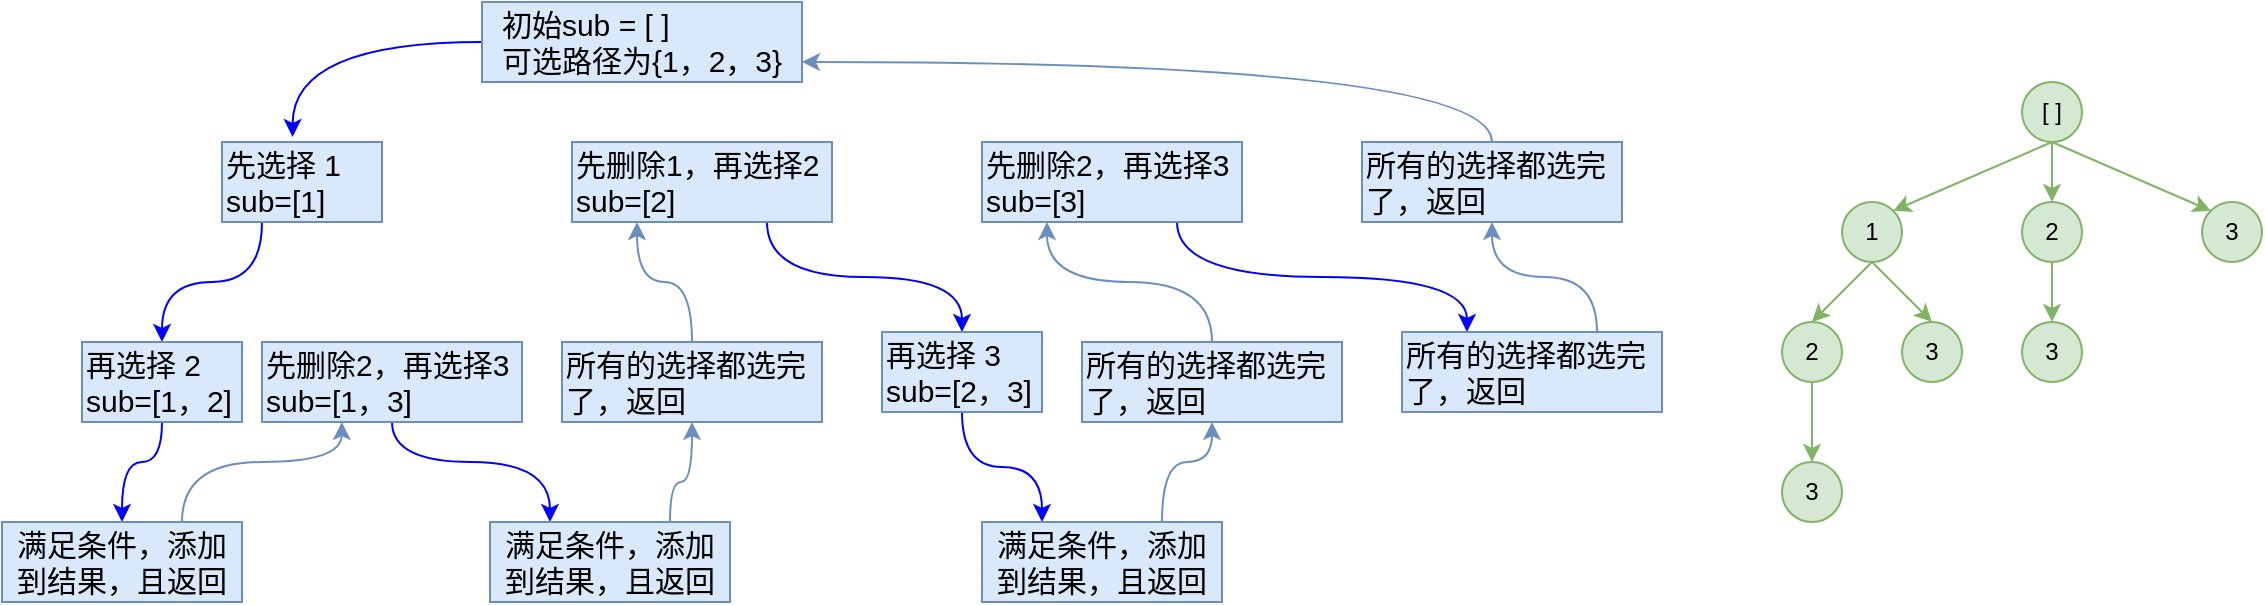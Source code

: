 <mxfile version="14.6.9" type="github">
  <diagram id="CN1HLaTHvXJTSerCfDR8" name="第 1 页">
    <mxGraphModel dx="1117" dy="637" grid="1" gridSize="10" guides="1" tooltips="1" connect="1" arrows="1" fold="1" page="1" pageScale="1" pageWidth="827" pageHeight="1169" math="0" shadow="0">
      <root>
        <mxCell id="0" />
        <mxCell id="1" parent="0" />
        <mxCell id="6P1iUBZrjP9FAu_aTaxR-9" style="edgeStyle=orthogonalEdgeStyle;rounded=0;orthogonalLoop=1;jettySize=auto;html=1;exitX=0.5;exitY=1;exitDx=0;exitDy=0;entryX=0.5;entryY=0;entryDx=0;entryDy=0;fillColor=#d5e8d4;strokeColor=#82b366;" edge="1" parent="1" source="6P1iUBZrjP9FAu_aTaxR-1" target="6P1iUBZrjP9FAu_aTaxR-3">
          <mxGeometry relative="1" as="geometry" />
        </mxCell>
        <mxCell id="6P1iUBZrjP9FAu_aTaxR-11" style="edgeStyle=none;rounded=0;orthogonalLoop=1;jettySize=auto;html=1;exitX=0.5;exitY=1;exitDx=0;exitDy=0;entryX=1;entryY=0;entryDx=0;entryDy=0;fillColor=#d5e8d4;strokeColor=#82b366;" edge="1" parent="1" source="6P1iUBZrjP9FAu_aTaxR-1" target="6P1iUBZrjP9FAu_aTaxR-2">
          <mxGeometry relative="1" as="geometry" />
        </mxCell>
        <mxCell id="6P1iUBZrjP9FAu_aTaxR-12" style="edgeStyle=none;rounded=0;orthogonalLoop=1;jettySize=auto;html=1;exitX=0.5;exitY=1;exitDx=0;exitDy=0;entryX=0;entryY=0;entryDx=0;entryDy=0;fillColor=#d5e8d4;strokeColor=#82b366;" edge="1" parent="1" source="6P1iUBZrjP9FAu_aTaxR-1" target="6P1iUBZrjP9FAu_aTaxR-4">
          <mxGeometry relative="1" as="geometry" />
        </mxCell>
        <mxCell id="6P1iUBZrjP9FAu_aTaxR-1" value="[ ]" style="ellipse;whiteSpace=wrap;html=1;aspect=fixed;fillColor=#d5e8d4;strokeColor=#82b366;" vertex="1" parent="1">
          <mxGeometry x="1060" y="170" width="30" height="30" as="geometry" />
        </mxCell>
        <mxCell id="6P1iUBZrjP9FAu_aTaxR-13" style="edgeStyle=none;rounded=0;orthogonalLoop=1;jettySize=auto;html=1;exitX=0.5;exitY=1;exitDx=0;exitDy=0;entryX=0.5;entryY=0;entryDx=0;entryDy=0;fillColor=#d5e8d4;strokeColor=#82b366;" edge="1" parent="1" source="6P1iUBZrjP9FAu_aTaxR-2" target="6P1iUBZrjP9FAu_aTaxR-5">
          <mxGeometry relative="1" as="geometry" />
        </mxCell>
        <mxCell id="6P1iUBZrjP9FAu_aTaxR-14" style="edgeStyle=none;rounded=0;orthogonalLoop=1;jettySize=auto;html=1;exitX=0.5;exitY=1;exitDx=0;exitDy=0;entryX=0.5;entryY=0;entryDx=0;entryDy=0;fillColor=#d5e8d4;strokeColor=#82b366;" edge="1" parent="1" source="6P1iUBZrjP9FAu_aTaxR-2" target="6P1iUBZrjP9FAu_aTaxR-6">
          <mxGeometry relative="1" as="geometry">
            <mxPoint x="1011" y="289" as="targetPoint" />
          </mxGeometry>
        </mxCell>
        <mxCell id="6P1iUBZrjP9FAu_aTaxR-2" value="1" style="ellipse;whiteSpace=wrap;html=1;aspect=fixed;fillColor=#d5e8d4;strokeColor=#82b366;" vertex="1" parent="1">
          <mxGeometry x="970" y="230" width="30" height="30" as="geometry" />
        </mxCell>
        <mxCell id="6P1iUBZrjP9FAu_aTaxR-15" style="edgeStyle=none;rounded=0;orthogonalLoop=1;jettySize=auto;html=1;exitX=0.5;exitY=1;exitDx=0;exitDy=0;entryX=0.5;entryY=0;entryDx=0;entryDy=0;fillColor=#d5e8d4;strokeColor=#82b366;" edge="1" parent="1" source="6P1iUBZrjP9FAu_aTaxR-3" target="6P1iUBZrjP9FAu_aTaxR-7">
          <mxGeometry relative="1" as="geometry" />
        </mxCell>
        <mxCell id="6P1iUBZrjP9FAu_aTaxR-3" value="2" style="ellipse;whiteSpace=wrap;html=1;aspect=fixed;fillColor=#d5e8d4;strokeColor=#82b366;" vertex="1" parent="1">
          <mxGeometry x="1060" y="230" width="30" height="30" as="geometry" />
        </mxCell>
        <mxCell id="6P1iUBZrjP9FAu_aTaxR-4" value="3" style="ellipse;whiteSpace=wrap;html=1;aspect=fixed;fillColor=#d5e8d4;strokeColor=#82b366;" vertex="1" parent="1">
          <mxGeometry x="1150" y="230" width="30" height="30" as="geometry" />
        </mxCell>
        <mxCell id="6P1iUBZrjP9FAu_aTaxR-16" style="edgeStyle=none;rounded=0;orthogonalLoop=1;jettySize=auto;html=1;exitX=0.5;exitY=1;exitDx=0;exitDy=0;entryX=0.5;entryY=0;entryDx=0;entryDy=0;fillColor=#d5e8d4;strokeColor=#82b366;" edge="1" parent="1" source="6P1iUBZrjP9FAu_aTaxR-5" target="6P1iUBZrjP9FAu_aTaxR-8">
          <mxGeometry relative="1" as="geometry" />
        </mxCell>
        <mxCell id="6P1iUBZrjP9FAu_aTaxR-5" value="2" style="ellipse;whiteSpace=wrap;html=1;aspect=fixed;fillColor=#d5e8d4;strokeColor=#82b366;" vertex="1" parent="1">
          <mxGeometry x="940" y="290" width="30" height="30" as="geometry" />
        </mxCell>
        <mxCell id="6P1iUBZrjP9FAu_aTaxR-6" value="3" style="ellipse;whiteSpace=wrap;html=1;aspect=fixed;fillColor=#d5e8d4;strokeColor=#82b366;" vertex="1" parent="1">
          <mxGeometry x="1000" y="290" width="30" height="30" as="geometry" />
        </mxCell>
        <mxCell id="6P1iUBZrjP9FAu_aTaxR-7" value="3" style="ellipse;whiteSpace=wrap;html=1;aspect=fixed;fillColor=#d5e8d4;strokeColor=#82b366;" vertex="1" parent="1">
          <mxGeometry x="1060" y="290" width="30" height="30" as="geometry" />
        </mxCell>
        <mxCell id="6P1iUBZrjP9FAu_aTaxR-8" value="3" style="ellipse;whiteSpace=wrap;html=1;aspect=fixed;fillColor=#d5e8d4;strokeColor=#82b366;" vertex="1" parent="1">
          <mxGeometry x="940" y="360" width="30" height="30" as="geometry" />
        </mxCell>
        <mxCell id="6P1iUBZrjP9FAu_aTaxR-26" style="edgeStyle=orthogonalEdgeStyle;curved=1;rounded=0;orthogonalLoop=1;jettySize=auto;html=1;exitX=0;exitY=0.5;exitDx=0;exitDy=0;entryX=0.441;entryY=-0.063;entryDx=0;entryDy=0;entryPerimeter=0;fillColor=#dae8fc;strokeColor=#0000FF;" edge="1" parent="1" source="6P1iUBZrjP9FAu_aTaxR-17" target="6P1iUBZrjP9FAu_aTaxR-18">
          <mxGeometry relative="1" as="geometry" />
        </mxCell>
        <mxCell id="6P1iUBZrjP9FAu_aTaxR-17" value="&lt;div style=&quot;text-align: left ; font-size: 15px&quot;&gt;&lt;font style=&quot;font-size: 15px&quot;&gt;初始sub = [ ]&lt;/font&gt;&lt;/div&gt;&lt;font style=&quot;font-size: 15px&quot;&gt;&lt;div style=&quot;text-align: left&quot;&gt;可选路径为{1，2，3}&lt;/div&gt;&lt;/font&gt;" style="text;html=1;strokeColor=#6c8ebf;fillColor=#dae8fc;align=center;verticalAlign=middle;whiteSpace=wrap;rounded=0;" vertex="1" parent="1">
          <mxGeometry x="290" y="130" width="160" height="40" as="geometry" />
        </mxCell>
        <mxCell id="6P1iUBZrjP9FAu_aTaxR-27" style="edgeStyle=orthogonalEdgeStyle;curved=1;rounded=0;orthogonalLoop=1;jettySize=auto;html=1;exitX=0.25;exitY=1;exitDx=0;exitDy=0;entryX=0.5;entryY=0;entryDx=0;entryDy=0;fillColor=#dae8fc;strokeColor=#0000FF;" edge="1" parent="1" source="6P1iUBZrjP9FAu_aTaxR-18" target="6P1iUBZrjP9FAu_aTaxR-19">
          <mxGeometry relative="1" as="geometry">
            <Array as="points">
              <mxPoint x="180" y="270" />
              <mxPoint x="130" y="270" />
            </Array>
          </mxGeometry>
        </mxCell>
        <mxCell id="6P1iUBZrjP9FAu_aTaxR-18" value="&lt;font style=&quot;font-size: 15px&quot;&gt;先选择 1&lt;br&gt;sub=[1]&lt;/font&gt;" style="text;html=1;strokeColor=#6c8ebf;fillColor=#dae8fc;align=left;verticalAlign=middle;whiteSpace=wrap;rounded=0;" vertex="1" parent="1">
          <mxGeometry x="160" y="200" width="80" height="40" as="geometry" />
        </mxCell>
        <mxCell id="6P1iUBZrjP9FAu_aTaxR-28" style="edgeStyle=orthogonalEdgeStyle;curved=1;rounded=0;orthogonalLoop=1;jettySize=auto;html=1;exitX=0.5;exitY=1;exitDx=0;exitDy=0;entryX=0.5;entryY=0;entryDx=0;entryDy=0;fillColor=#dae8fc;strokeColor=#0000FF;" edge="1" parent="1" source="6P1iUBZrjP9FAu_aTaxR-19" target="6P1iUBZrjP9FAu_aTaxR-20">
          <mxGeometry relative="1" as="geometry">
            <Array as="points">
              <mxPoint x="130" y="360" />
              <mxPoint x="110" y="360" />
            </Array>
          </mxGeometry>
        </mxCell>
        <mxCell id="6P1iUBZrjP9FAu_aTaxR-19" value="&lt;font style=&quot;font-size: 15px&quot;&gt;再选择 2&lt;br&gt;sub=[1，2]&lt;/font&gt;" style="text;html=1;strokeColor=#6c8ebf;fillColor=#dae8fc;align=left;verticalAlign=middle;whiteSpace=wrap;rounded=0;" vertex="1" parent="1">
          <mxGeometry x="90" y="300" width="80" height="40" as="geometry" />
        </mxCell>
        <mxCell id="6P1iUBZrjP9FAu_aTaxR-30" style="edgeStyle=orthogonalEdgeStyle;curved=1;rounded=0;orthogonalLoop=1;jettySize=auto;html=1;exitX=0.75;exitY=0;exitDx=0;exitDy=0;entryX=0.307;entryY=1.001;entryDx=0;entryDy=0;entryPerimeter=0;fillColor=#dae8fc;strokeColor=#6c8ebf;" edge="1" parent="1" source="6P1iUBZrjP9FAu_aTaxR-20" target="6P1iUBZrjP9FAu_aTaxR-29">
          <mxGeometry relative="1" as="geometry">
            <Array as="points">
              <mxPoint x="140" y="360" />
              <mxPoint x="220" y="360" />
            </Array>
          </mxGeometry>
        </mxCell>
        <mxCell id="6P1iUBZrjP9FAu_aTaxR-20" value="&lt;span style=&quot;font-size: 15px&quot;&gt;满足条件，添加到结果，且返回&lt;/span&gt;" style="text;html=1;strokeColor=#6c8ebf;fillColor=#dae8fc;align=center;verticalAlign=middle;whiteSpace=wrap;rounded=0;" vertex="1" parent="1">
          <mxGeometry x="50" y="390" width="120" height="40" as="geometry" />
        </mxCell>
        <mxCell id="6P1iUBZrjP9FAu_aTaxR-32" style="edgeStyle=orthogonalEdgeStyle;curved=1;rounded=0;orthogonalLoop=1;jettySize=auto;html=1;exitX=0.5;exitY=1;exitDx=0;exitDy=0;entryX=0.25;entryY=0;entryDx=0;entryDy=0;fillColor=#dae8fc;strokeColor=#0000FF;" edge="1" parent="1" source="6P1iUBZrjP9FAu_aTaxR-29" target="6P1iUBZrjP9FAu_aTaxR-31">
          <mxGeometry relative="1" as="geometry">
            <Array as="points">
              <mxPoint x="245" y="360" />
              <mxPoint x="324" y="360" />
            </Array>
          </mxGeometry>
        </mxCell>
        <mxCell id="6P1iUBZrjP9FAu_aTaxR-29" value="&lt;font style=&quot;font-size: 15px&quot;&gt;先删除2，再选择3&lt;br&gt;sub=[1，3]&lt;/font&gt;" style="text;html=1;strokeColor=#6c8ebf;fillColor=#dae8fc;align=left;verticalAlign=middle;whiteSpace=wrap;rounded=0;" vertex="1" parent="1">
          <mxGeometry x="180" y="300" width="130" height="40" as="geometry" />
        </mxCell>
        <mxCell id="6P1iUBZrjP9FAu_aTaxR-37" style="edgeStyle=orthogonalEdgeStyle;curved=1;rounded=0;orthogonalLoop=1;jettySize=auto;html=1;exitX=0.75;exitY=0;exitDx=0;exitDy=0;entryX=0.5;entryY=1;entryDx=0;entryDy=0;fillColor=#dae8fc;strokeColor=#6c8ebf;" edge="1" parent="1" source="6P1iUBZrjP9FAu_aTaxR-31" target="6P1iUBZrjP9FAu_aTaxR-34">
          <mxGeometry relative="1" as="geometry">
            <Array as="points">
              <mxPoint x="384" y="370" />
              <mxPoint x="395" y="370" />
            </Array>
          </mxGeometry>
        </mxCell>
        <mxCell id="6P1iUBZrjP9FAu_aTaxR-31" value="&lt;span style=&quot;font-size: 15px&quot;&gt;满足条件，添加到结果，且返回&lt;/span&gt;" style="text;html=1;strokeColor=#6c8ebf;fillColor=#dae8fc;align=center;verticalAlign=middle;whiteSpace=wrap;rounded=0;" vertex="1" parent="1">
          <mxGeometry x="294" y="390" width="120" height="40" as="geometry" />
        </mxCell>
        <mxCell id="6P1iUBZrjP9FAu_aTaxR-36" style="edgeStyle=orthogonalEdgeStyle;curved=1;rounded=0;orthogonalLoop=1;jettySize=auto;html=1;exitX=0.5;exitY=0;exitDx=0;exitDy=0;entryX=0.25;entryY=1;entryDx=0;entryDy=0;fillColor=#dae8fc;strokeColor=#6c8ebf;" edge="1" parent="1" source="6P1iUBZrjP9FAu_aTaxR-34" target="6P1iUBZrjP9FAu_aTaxR-35">
          <mxGeometry relative="1" as="geometry" />
        </mxCell>
        <mxCell id="6P1iUBZrjP9FAu_aTaxR-34" value="&lt;span style=&quot;font-size: 15px&quot;&gt;所有的选择都选完了，返回&lt;/span&gt;" style="text;html=1;strokeColor=#6c8ebf;fillColor=#dae8fc;align=left;verticalAlign=middle;whiteSpace=wrap;rounded=0;" vertex="1" parent="1">
          <mxGeometry x="330" y="300" width="130" height="40" as="geometry" />
        </mxCell>
        <mxCell id="6P1iUBZrjP9FAu_aTaxR-39" style="edgeStyle=orthogonalEdgeStyle;curved=1;rounded=0;orthogonalLoop=1;jettySize=auto;html=1;exitX=0.75;exitY=1;exitDx=0;exitDy=0;entryX=0.5;entryY=0;entryDx=0;entryDy=0;fillColor=#dae8fc;strokeColor=#0000FF;" edge="1" parent="1" source="6P1iUBZrjP9FAu_aTaxR-35" target="6P1iUBZrjP9FAu_aTaxR-38">
          <mxGeometry relative="1" as="geometry" />
        </mxCell>
        <mxCell id="6P1iUBZrjP9FAu_aTaxR-35" value="&lt;font style=&quot;font-size: 15px&quot;&gt;先删除1，再选择2&lt;br&gt;sub=[2]&lt;/font&gt;" style="text;html=1;strokeColor=#6c8ebf;fillColor=#dae8fc;align=left;verticalAlign=middle;whiteSpace=wrap;rounded=0;" vertex="1" parent="1">
          <mxGeometry x="335" y="200" width="130" height="40" as="geometry" />
        </mxCell>
        <mxCell id="6P1iUBZrjP9FAu_aTaxR-41" style="edgeStyle=orthogonalEdgeStyle;curved=1;rounded=0;orthogonalLoop=1;jettySize=auto;html=1;exitX=0.5;exitY=1;exitDx=0;exitDy=0;entryX=0.25;entryY=0;entryDx=0;entryDy=0;fillColor=#dae8fc;strokeColor=#0000FF;" edge="1" parent="1" source="6P1iUBZrjP9FAu_aTaxR-38" target="6P1iUBZrjP9FAu_aTaxR-40">
          <mxGeometry relative="1" as="geometry" />
        </mxCell>
        <mxCell id="6P1iUBZrjP9FAu_aTaxR-38" value="&lt;font style=&quot;font-size: 15px&quot;&gt;再选择 3&lt;br&gt;sub=[2，3]&lt;/font&gt;" style="text;html=1;strokeColor=#6c8ebf;fillColor=#dae8fc;align=left;verticalAlign=middle;whiteSpace=wrap;rounded=0;" vertex="1" parent="1">
          <mxGeometry x="490" y="295" width="80" height="40" as="geometry" />
        </mxCell>
        <mxCell id="6P1iUBZrjP9FAu_aTaxR-43" style="edgeStyle=orthogonalEdgeStyle;curved=1;rounded=0;orthogonalLoop=1;jettySize=auto;html=1;exitX=0.75;exitY=0;exitDx=0;exitDy=0;entryX=0.5;entryY=1;entryDx=0;entryDy=0;fillColor=#dae8fc;strokeColor=#6c8ebf;" edge="1" parent="1" source="6P1iUBZrjP9FAu_aTaxR-40" target="6P1iUBZrjP9FAu_aTaxR-42">
          <mxGeometry relative="1" as="geometry">
            <Array as="points">
              <mxPoint x="630" y="360" />
              <mxPoint x="655" y="360" />
            </Array>
          </mxGeometry>
        </mxCell>
        <mxCell id="6P1iUBZrjP9FAu_aTaxR-40" value="&lt;span style=&quot;font-size: 15px&quot;&gt;满足条件，添加到结果，且返回&lt;/span&gt;" style="text;html=1;strokeColor=#6c8ebf;fillColor=#dae8fc;align=center;verticalAlign=middle;whiteSpace=wrap;rounded=0;" vertex="1" parent="1">
          <mxGeometry x="540" y="390" width="120" height="40" as="geometry" />
        </mxCell>
        <mxCell id="6P1iUBZrjP9FAu_aTaxR-44" style="edgeStyle=orthogonalEdgeStyle;curved=1;rounded=0;orthogonalLoop=1;jettySize=auto;html=1;exitX=0.5;exitY=0;exitDx=0;exitDy=0;fillColor=#dae8fc;strokeColor=#6c8ebf;entryX=0.25;entryY=1;entryDx=0;entryDy=0;" edge="1" parent="1" source="6P1iUBZrjP9FAu_aTaxR-42" target="6P1iUBZrjP9FAu_aTaxR-45">
          <mxGeometry relative="1" as="geometry">
            <mxPoint x="600" y="260" as="targetPoint" />
          </mxGeometry>
        </mxCell>
        <mxCell id="6P1iUBZrjP9FAu_aTaxR-42" value="&lt;span style=&quot;font-size: 15px&quot;&gt;所有的选择都选完了，返回&lt;/span&gt;" style="text;html=1;strokeColor=#6c8ebf;fillColor=#dae8fc;align=left;verticalAlign=middle;whiteSpace=wrap;rounded=0;" vertex="1" parent="1">
          <mxGeometry x="590" y="300" width="130" height="40" as="geometry" />
        </mxCell>
        <mxCell id="6P1iUBZrjP9FAu_aTaxR-47" style="edgeStyle=orthogonalEdgeStyle;curved=1;rounded=0;orthogonalLoop=1;jettySize=auto;html=1;exitX=0.75;exitY=1;exitDx=0;exitDy=0;entryX=0.25;entryY=0;entryDx=0;entryDy=0;fillColor=#dae8fc;strokeColor=#0000FF;" edge="1" parent="1" source="6P1iUBZrjP9FAu_aTaxR-45" target="6P1iUBZrjP9FAu_aTaxR-46">
          <mxGeometry relative="1" as="geometry" />
        </mxCell>
        <mxCell id="6P1iUBZrjP9FAu_aTaxR-45" value="&lt;font style=&quot;font-size: 15px&quot;&gt;先删除2，再选择3&lt;br&gt;sub=[3]&lt;/font&gt;" style="text;html=1;strokeColor=#6c8ebf;fillColor=#dae8fc;align=left;verticalAlign=middle;whiteSpace=wrap;rounded=0;" vertex="1" parent="1">
          <mxGeometry x="540" y="200" width="130" height="40" as="geometry" />
        </mxCell>
        <mxCell id="6P1iUBZrjP9FAu_aTaxR-49" style="edgeStyle=orthogonalEdgeStyle;curved=1;rounded=0;orthogonalLoop=1;jettySize=auto;html=1;exitX=0.75;exitY=0;exitDx=0;exitDy=0;entryX=0.5;entryY=1;entryDx=0;entryDy=0;fillColor=#dae8fc;strokeColor=#6c8ebf;" edge="1" parent="1" source="6P1iUBZrjP9FAu_aTaxR-46" target="6P1iUBZrjP9FAu_aTaxR-48">
          <mxGeometry relative="1" as="geometry" />
        </mxCell>
        <mxCell id="6P1iUBZrjP9FAu_aTaxR-46" value="&lt;span style=&quot;font-size: 15px&quot;&gt;所有的选择都选完了，返回&lt;/span&gt;" style="text;html=1;strokeColor=#6c8ebf;fillColor=#dae8fc;align=left;verticalAlign=middle;whiteSpace=wrap;rounded=0;" vertex="1" parent="1">
          <mxGeometry x="750" y="295" width="130" height="40" as="geometry" />
        </mxCell>
        <mxCell id="6P1iUBZrjP9FAu_aTaxR-50" style="edgeStyle=orthogonalEdgeStyle;curved=1;rounded=0;orthogonalLoop=1;jettySize=auto;html=1;exitX=0.5;exitY=0;exitDx=0;exitDy=0;entryX=1;entryY=0.75;entryDx=0;entryDy=0;fillColor=#dae8fc;strokeColor=#6c8ebf;" edge="1" parent="1" source="6P1iUBZrjP9FAu_aTaxR-48" target="6P1iUBZrjP9FAu_aTaxR-17">
          <mxGeometry relative="1" as="geometry">
            <mxPoint x="460" y="150" as="targetPoint" />
          </mxGeometry>
        </mxCell>
        <mxCell id="6P1iUBZrjP9FAu_aTaxR-48" value="&lt;span style=&quot;font-size: 15px&quot;&gt;所有的选择都选完了，返回&lt;/span&gt;" style="text;html=1;strokeColor=#6c8ebf;fillColor=#dae8fc;align=left;verticalAlign=middle;whiteSpace=wrap;rounded=0;" vertex="1" parent="1">
          <mxGeometry x="730" y="200" width="130" height="40" as="geometry" />
        </mxCell>
      </root>
    </mxGraphModel>
  </diagram>
</mxfile>
